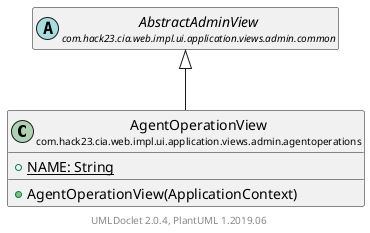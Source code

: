 @startuml
    set namespaceSeparator none
    hide empty fields
    hide empty methods

    class "<size:14>AgentOperationView\n<size:10>com.hack23.cia.web.impl.ui.application.views.admin.agentoperations" as com.hack23.cia.web.impl.ui.application.views.admin.agentoperations.AgentOperationView [[AgentOperationView.html]] {
        {static} +NAME: String
        +AgentOperationView(ApplicationContext)
    }

    abstract class "<size:14>AbstractAdminView\n<size:10>com.hack23.cia.web.impl.ui.application.views.admin.common" as com.hack23.cia.web.impl.ui.application.views.admin.common.AbstractAdminView [[../common/AbstractAdminView.html]]

    com.hack23.cia.web.impl.ui.application.views.admin.common.AbstractAdminView <|-- com.hack23.cia.web.impl.ui.application.views.admin.agentoperations.AgentOperationView

    center footer UMLDoclet 2.0.4, PlantUML 1.2019.06
@enduml
